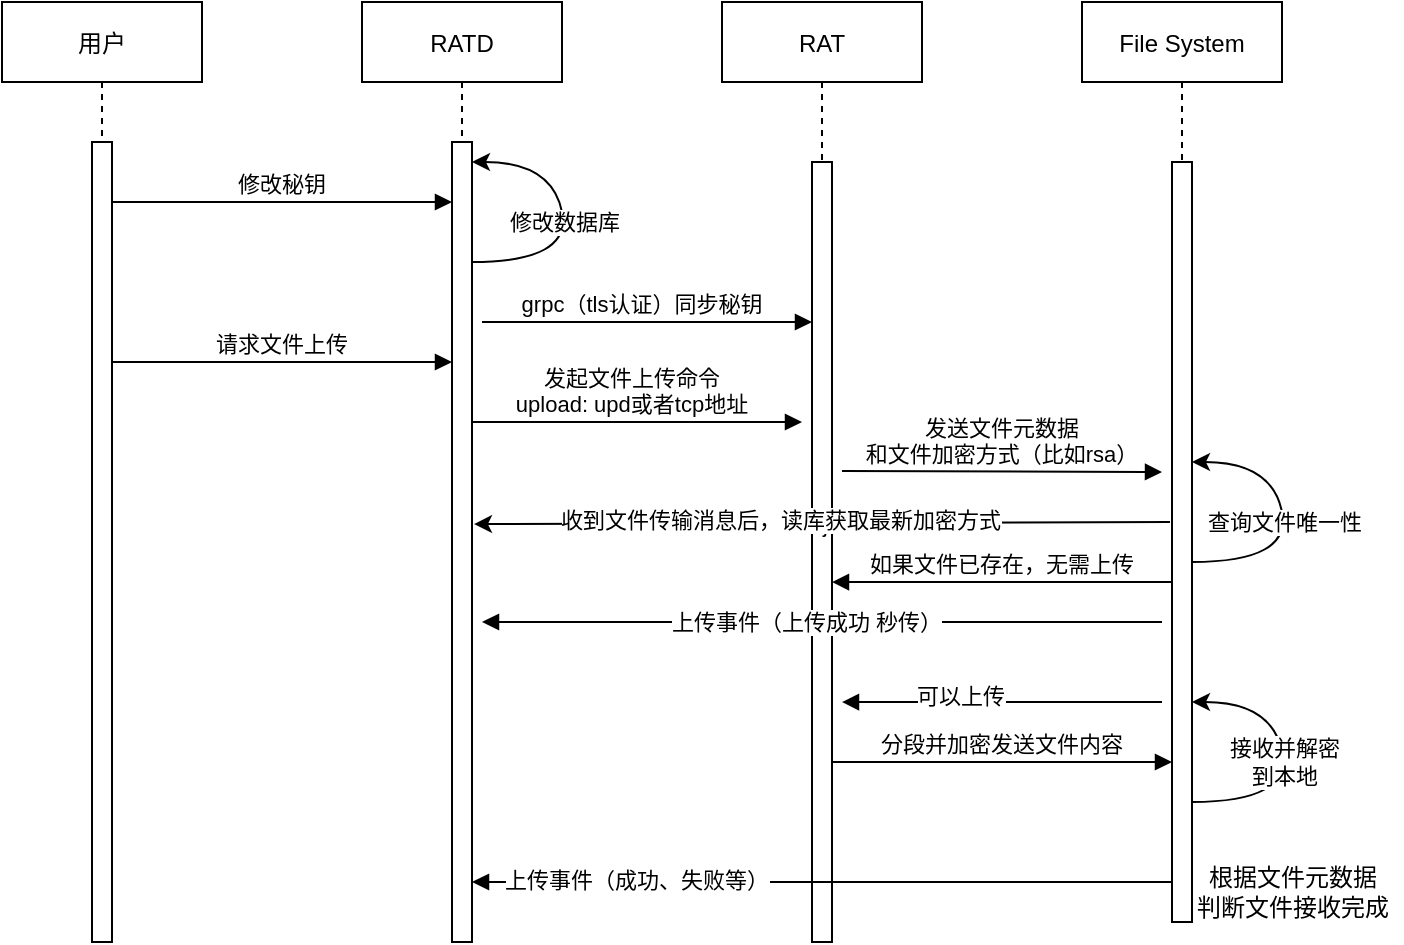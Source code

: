 <mxfile version="14.8.5" type="github">
  <diagram id="kgpKYQtTHZ0yAKxKKP6v" name="Page-1">
    <mxGraphModel dx="946" dy="619" grid="1" gridSize="10" guides="1" tooltips="1" connect="1" arrows="1" fold="1" page="1" pageScale="1" pageWidth="850" pageHeight="1100" math="0" shadow="0">
      <root>
        <mxCell id="0" />
        <mxCell id="1" parent="0" />
        <mxCell id="ZtbHd8O48yMQmEpK10x9-35" value="RATD" style="shape=umlLifeline;perimeter=lifelinePerimeter;container=1;collapsible=0;recursiveResize=0;rounded=0;shadow=0;strokeWidth=1;" parent="1" vertex="1">
          <mxGeometry x="280" y="20" width="100" height="470" as="geometry" />
        </mxCell>
        <mxCell id="ZtbHd8O48yMQmEpK10x9-36" value="" style="points=[];perimeter=orthogonalPerimeter;rounded=0;shadow=0;strokeWidth=1;" parent="ZtbHd8O48yMQmEpK10x9-35" vertex="1">
          <mxGeometry x="45" y="70" width="10" height="400" as="geometry" />
        </mxCell>
        <mxCell id="ZtbHd8O48yMQmEpK10x9-40" value="File System" style="shape=umlLifeline;perimeter=lifelinePerimeter;container=1;collapsible=0;recursiveResize=0;rounded=0;shadow=0;strokeWidth=1;" parent="1" vertex="1">
          <mxGeometry x="640" y="20" width="100" height="460" as="geometry" />
        </mxCell>
        <mxCell id="ZtbHd8O48yMQmEpK10x9-41" value="" style="points=[];perimeter=orthogonalPerimeter;rounded=0;shadow=0;strokeWidth=1;" parent="ZtbHd8O48yMQmEpK10x9-40" vertex="1">
          <mxGeometry x="45" y="80" width="10" height="380" as="geometry" />
        </mxCell>
        <mxCell id="ZtbHd8O48yMQmEpK10x9-43" value="用户" style="shape=umlLifeline;perimeter=lifelinePerimeter;container=1;collapsible=0;recursiveResize=0;rounded=0;shadow=0;strokeWidth=1;" parent="1" vertex="1">
          <mxGeometry x="100" y="20" width="100" height="470" as="geometry" />
        </mxCell>
        <mxCell id="ZtbHd8O48yMQmEpK10x9-44" value="" style="points=[];perimeter=orthogonalPerimeter;rounded=0;shadow=0;strokeWidth=1;" parent="ZtbHd8O48yMQmEpK10x9-43" vertex="1">
          <mxGeometry x="45" y="70" width="10" height="400" as="geometry" />
        </mxCell>
        <mxCell id="ZtbHd8O48yMQmEpK10x9-45" value="修改秘钥" style="verticalAlign=bottom;endArrow=block;entryX=0;entryY=0;shadow=0;strokeWidth=1;" parent="1" edge="1">
          <mxGeometry relative="1" as="geometry">
            <mxPoint x="155" y="120.0" as="sourcePoint" />
            <mxPoint x="325" y="120.0" as="targetPoint" />
          </mxGeometry>
        </mxCell>
        <mxCell id="ZtbHd8O48yMQmEpK10x9-49" value="修改数据库" style="curved=1;endArrow=classic;html=1;" parent="1" edge="1">
          <mxGeometry width="50" height="50" relative="1" as="geometry">
            <mxPoint x="335" y="150" as="sourcePoint" />
            <mxPoint x="335" y="100" as="targetPoint" />
            <Array as="points">
              <mxPoint x="385" y="150" />
              <mxPoint x="375" y="100" />
              <mxPoint x="335" y="100" />
            </Array>
          </mxGeometry>
        </mxCell>
        <mxCell id="-QkcBiI8JvV_LFgTfrD9-2" value="RAT" style="shape=umlLifeline;perimeter=lifelinePerimeter;container=1;collapsible=0;recursiveResize=0;rounded=0;shadow=0;strokeWidth=1;" vertex="1" parent="1">
          <mxGeometry x="460" y="20" width="100" height="470" as="geometry" />
        </mxCell>
        <mxCell id="-QkcBiI8JvV_LFgTfrD9-3" value="" style="points=[];perimeter=orthogonalPerimeter;rounded=0;shadow=0;strokeWidth=1;" vertex="1" parent="-QkcBiI8JvV_LFgTfrD9-2">
          <mxGeometry x="45" y="80" width="10" height="390" as="geometry" />
        </mxCell>
        <mxCell id="-QkcBiI8JvV_LFgTfrD9-9" value="请求文件上传" style="verticalAlign=bottom;endArrow=block;entryX=0;entryY=0;shadow=0;strokeWidth=1;" edge="1" parent="1">
          <mxGeometry relative="1" as="geometry">
            <mxPoint x="155" y="200.0" as="sourcePoint" />
            <mxPoint x="325" y="200.0" as="targetPoint" />
          </mxGeometry>
        </mxCell>
        <mxCell id="-QkcBiI8JvV_LFgTfrD9-11" value="发起文件上传命令&#xa;upload: upd或者tcp地址" style="verticalAlign=bottom;endArrow=block;shadow=0;strokeWidth=1;" edge="1" parent="1">
          <mxGeometry x="-0.03" relative="1" as="geometry">
            <mxPoint x="335" y="230" as="sourcePoint" />
            <mxPoint x="500" y="230" as="targetPoint" />
            <Array as="points">
              <mxPoint x="405" y="230" />
            </Array>
            <mxPoint as="offset" />
          </mxGeometry>
        </mxCell>
        <mxCell id="-QkcBiI8JvV_LFgTfrD9-13" value="发送文件元数据&#xa;和文件加密方式（比如rsa）" style="verticalAlign=bottom;endArrow=block;shadow=0;strokeWidth=1;" edge="1" parent="1">
          <mxGeometry relative="1" as="geometry">
            <mxPoint x="520" y="254.5" as="sourcePoint" />
            <mxPoint x="680" y="255" as="targetPoint" />
          </mxGeometry>
        </mxCell>
        <mxCell id="-QkcBiI8JvV_LFgTfrD9-14" value="查询文件唯一性" style="curved=1;endArrow=classic;html=1;" edge="1" parent="1">
          <mxGeometry width="50" height="50" relative="1" as="geometry">
            <mxPoint x="695" y="300" as="sourcePoint" />
            <mxPoint x="695" y="250" as="targetPoint" />
            <Array as="points">
              <mxPoint x="745" y="300" />
              <mxPoint x="735" y="250" />
              <mxPoint x="695" y="250" />
            </Array>
          </mxGeometry>
        </mxCell>
        <mxCell id="-QkcBiI8JvV_LFgTfrD9-15" value="如果文件已存在，无需上传" style="verticalAlign=bottom;endArrow=block;entryX=1;entryY=0.474;shadow=0;strokeWidth=1;entryDx=0;entryDy=0;entryPerimeter=0;" edge="1" parent="1">
          <mxGeometry relative="1" as="geometry">
            <mxPoint x="685" y="310" as="sourcePoint" />
            <mxPoint x="515" y="310.06" as="targetPoint" />
            <Array as="points">
              <mxPoint x="605" y="310" />
            </Array>
          </mxGeometry>
        </mxCell>
        <mxCell id="-QkcBiI8JvV_LFgTfrD9-16" value="分段并加密发送文件内容" style="verticalAlign=bottom;endArrow=block;entryX=0;entryY=0;shadow=0;strokeWidth=1;" edge="1" parent="1">
          <mxGeometry relative="1" as="geometry">
            <mxPoint x="515" y="400.0" as="sourcePoint" />
            <mxPoint x="685" y="400.0" as="targetPoint" />
          </mxGeometry>
        </mxCell>
        <mxCell id="-QkcBiI8JvV_LFgTfrD9-17" value="接收并解密&lt;br&gt;到本地" style="curved=1;endArrow=classic;html=1;" edge="1" parent="1">
          <mxGeometry width="50" height="50" relative="1" as="geometry">
            <mxPoint x="695" y="420" as="sourcePoint" />
            <mxPoint x="695" y="370" as="targetPoint" />
            <Array as="points">
              <mxPoint x="745" y="420" />
              <mxPoint x="735" y="370" />
              <mxPoint x="695" y="370" />
            </Array>
          </mxGeometry>
        </mxCell>
        <mxCell id="-QkcBiI8JvV_LFgTfrD9-18" value="根据文件元数据&lt;br&gt;判断文件接收完成" style="text;html=1;align=center;verticalAlign=middle;resizable=0;points=[];autosize=1;strokeColor=none;" vertex="1" parent="1">
          <mxGeometry x="690" y="450" width="110" height="30" as="geometry" />
        </mxCell>
        <mxCell id="-QkcBiI8JvV_LFgTfrD9-19" value="" style="verticalAlign=bottom;endArrow=block;shadow=0;strokeWidth=1;" edge="1" parent="1">
          <mxGeometry relative="1" as="geometry">
            <mxPoint x="685" y="460" as="sourcePoint" />
            <mxPoint x="335" y="460" as="targetPoint" />
            <Array as="points">
              <mxPoint x="605" y="460" />
            </Array>
          </mxGeometry>
        </mxCell>
        <mxCell id="-QkcBiI8JvV_LFgTfrD9-20" value="上传事件（成功、失败等）" style="edgeLabel;html=1;align=center;verticalAlign=middle;resizable=0;points=[];" vertex="1" connectable="0" parent="-QkcBiI8JvV_LFgTfrD9-19">
          <mxGeometry x="0.531" y="-1" relative="1" as="geometry">
            <mxPoint as="offset" />
          </mxGeometry>
        </mxCell>
        <mxCell id="-QkcBiI8JvV_LFgTfrD9-21" value="lj" style="endArrow=classic;html=1;exitX=-0.2;exitY=0.153;exitDx=0;exitDy=0;exitPerimeter=0;entryX=1;entryY=0.173;entryDx=0;entryDy=0;entryPerimeter=0;" edge="1" parent="1">
          <mxGeometry width="50" height="50" relative="1" as="geometry">
            <mxPoint x="684" y="280" as="sourcePoint" />
            <mxPoint x="336" y="281.06" as="targetPoint" />
          </mxGeometry>
        </mxCell>
        <mxCell id="-QkcBiI8JvV_LFgTfrD9-22" value="收到文件传输消息后，读库获取最新加密方式" style="edgeLabel;html=1;align=center;verticalAlign=middle;resizable=0;points=[];" vertex="1" connectable="0" parent="-QkcBiI8JvV_LFgTfrD9-21">
          <mxGeometry x="0.122" y="-2" relative="1" as="geometry">
            <mxPoint as="offset" />
          </mxGeometry>
        </mxCell>
        <mxCell id="-QkcBiI8JvV_LFgTfrD9-23" value="grpc（tls认证）同步秘钥" style="verticalAlign=bottom;endArrow=block;shadow=0;strokeWidth=1;" edge="1" parent="1">
          <mxGeometry x="-0.03" relative="1" as="geometry">
            <mxPoint x="340" y="180" as="sourcePoint" />
            <mxPoint x="505" y="180" as="targetPoint" />
            <Array as="points">
              <mxPoint x="410" y="180" />
            </Array>
            <mxPoint as="offset" />
          </mxGeometry>
        </mxCell>
        <mxCell id="-QkcBiI8JvV_LFgTfrD9-24" value="" style="verticalAlign=bottom;endArrow=block;shadow=0;strokeWidth=1;" edge="1" parent="1">
          <mxGeometry relative="1" as="geometry">
            <mxPoint x="680" y="330" as="sourcePoint" />
            <mxPoint x="340" y="330" as="targetPoint" />
            <Array as="points">
              <mxPoint x="600" y="330" />
            </Array>
          </mxGeometry>
        </mxCell>
        <mxCell id="-QkcBiI8JvV_LFgTfrD9-28" value="上传事件（上传成功 秒传）" style="edgeLabel;html=1;align=center;verticalAlign=middle;resizable=0;points=[];" vertex="1" connectable="0" parent="-QkcBiI8JvV_LFgTfrD9-24">
          <mxGeometry x="0.046" relative="1" as="geometry">
            <mxPoint as="offset" />
          </mxGeometry>
        </mxCell>
        <mxCell id="-QkcBiI8JvV_LFgTfrD9-29" value="" style="verticalAlign=bottom;endArrow=block;entryX=1;entryY=0.474;shadow=0;strokeWidth=1;entryDx=0;entryDy=0;entryPerimeter=0;" edge="1" parent="1">
          <mxGeometry relative="1" as="geometry">
            <mxPoint x="680" y="370" as="sourcePoint" />
            <mxPoint x="520" y="370.06" as="targetPoint" />
            <Array as="points">
              <mxPoint x="610" y="370" />
            </Array>
          </mxGeometry>
        </mxCell>
        <mxCell id="-QkcBiI8JvV_LFgTfrD9-30" value="可以上传" style="edgeLabel;html=1;align=center;verticalAlign=middle;resizable=0;points=[];" vertex="1" connectable="0" parent="-QkcBiI8JvV_LFgTfrD9-29">
          <mxGeometry x="0.263" y="-3" relative="1" as="geometry">
            <mxPoint as="offset" />
          </mxGeometry>
        </mxCell>
      </root>
    </mxGraphModel>
  </diagram>
</mxfile>

